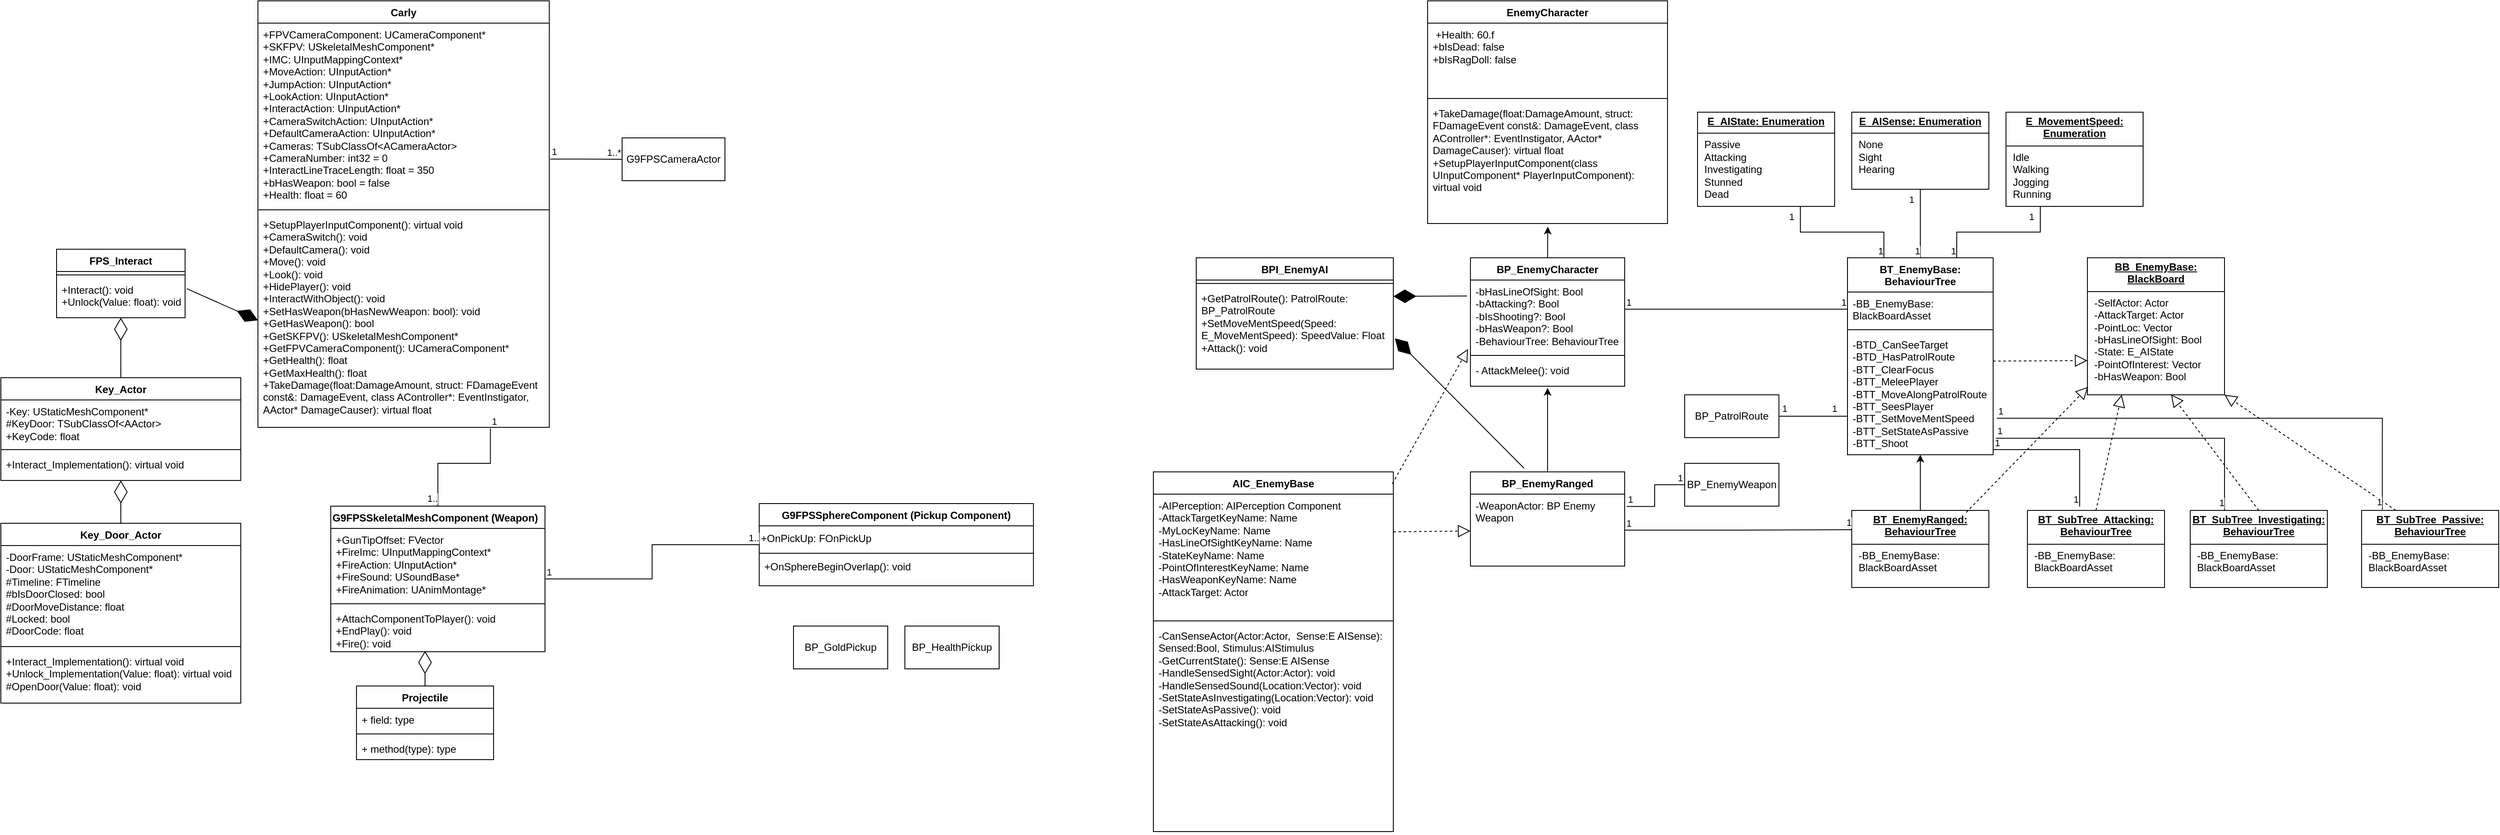 <mxfile version="24.4.4" type="github">
  <diagram id="C5RBs43oDa-KdzZeNtuy" name="Page-1">
    <mxGraphModel dx="1741" dy="958" grid="1" gridSize="10" guides="1" tooltips="1" connect="1" arrows="1" fold="1" page="1" pageScale="1" pageWidth="1920" pageHeight="1200" math="0" shadow="0">
      <root>
        <mxCell id="WIyWlLk6GJQsqaUBKTNV-0" />
        <mxCell id="WIyWlLk6GJQsqaUBKTNV-1" parent="WIyWlLk6GJQsqaUBKTNV-0" />
        <mxCell id="V3dzcObgZ_ysOxRRDQxj-25" value="G9FPSSkeletalMeshComponent (Weapon)" style="swimlane;fontStyle=1;align=left;verticalAlign=top;childLayout=stackLayout;horizontal=1;startSize=26;horizontalStack=0;resizeParent=1;resizeParentMax=0;resizeLast=0;collapsible=1;marginBottom=0;whiteSpace=wrap;html=1;" parent="WIyWlLk6GJQsqaUBKTNV-1" vertex="1">
          <mxGeometry x="480" y="600" width="250" height="170" as="geometry" />
        </mxCell>
        <mxCell id="V3dzcObgZ_ysOxRRDQxj-26" value="+GunTipOffset: FVector&lt;div&gt;+FireImc: UInputMappingContext*&lt;/div&gt;&lt;div&gt;+FireAction: UInputAction*&lt;/div&gt;&lt;div&gt;+FireSound: USoundBase*&lt;/div&gt;&lt;div&gt;+FireAnimation: UAnimMontage*&lt;/div&gt;" style="text;strokeColor=none;fillColor=none;align=left;verticalAlign=top;spacingLeft=4;spacingRight=4;overflow=hidden;rotatable=0;points=[[0,0.5],[1,0.5]];portConstraint=eastwest;whiteSpace=wrap;html=1;" parent="V3dzcObgZ_ysOxRRDQxj-25" vertex="1">
          <mxGeometry y="26" width="250" height="84" as="geometry" />
        </mxCell>
        <mxCell id="V3dzcObgZ_ysOxRRDQxj-27" value="" style="line;strokeWidth=1;fillColor=none;align=left;verticalAlign=middle;spacingTop=-1;spacingLeft=3;spacingRight=3;rotatable=0;labelPosition=right;points=[];portConstraint=eastwest;strokeColor=inherit;" parent="V3dzcObgZ_ysOxRRDQxj-25" vertex="1">
          <mxGeometry y="110" width="250" height="8" as="geometry" />
        </mxCell>
        <mxCell id="V3dzcObgZ_ysOxRRDQxj-28" value="+AttachComponentToPlayer(): void&lt;div&gt;+EndPlay(): void&lt;/div&gt;&lt;div&gt;+Fire(): void&lt;/div&gt;" style="text;strokeColor=none;fillColor=none;align=left;verticalAlign=top;spacingLeft=4;spacingRight=4;overflow=hidden;rotatable=0;points=[[0,0.5],[1,0.5]];portConstraint=eastwest;whiteSpace=wrap;html=1;" parent="V3dzcObgZ_ysOxRRDQxj-25" vertex="1">
          <mxGeometry y="118" width="250" height="52" as="geometry" />
        </mxCell>
        <mxCell id="V3dzcObgZ_ysOxRRDQxj-29" value="G9FPSSphereComponent (Pickup Component)" style="swimlane;fontStyle=1;align=center;verticalAlign=top;childLayout=stackLayout;horizontal=1;startSize=26;horizontalStack=0;resizeParent=1;resizeParentMax=0;resizeLast=0;collapsible=1;marginBottom=0;whiteSpace=wrap;html=1;" parent="WIyWlLk6GJQsqaUBKTNV-1" vertex="1">
          <mxGeometry x="980" y="597" width="320" height="96" as="geometry" />
        </mxCell>
        <mxCell id="V3dzcObgZ_ysOxRRDQxj-34" value="+OnPickUp: FOnPickUp" style="text;html=1;align=left;verticalAlign=middle;resizable=0;points=[];autosize=1;strokeColor=none;fillColor=none;" parent="V3dzcObgZ_ysOxRRDQxj-29" vertex="1">
          <mxGeometry y="26" width="320" height="30" as="geometry" />
        </mxCell>
        <mxCell id="V3dzcObgZ_ysOxRRDQxj-31" value="" style="line;strokeWidth=1;fillColor=none;align=left;verticalAlign=middle;spacingTop=-1;spacingLeft=3;spacingRight=3;rotatable=0;labelPosition=right;points=[];portConstraint=eastwest;strokeColor=inherit;" parent="V3dzcObgZ_ysOxRRDQxj-29" vertex="1">
          <mxGeometry y="56" width="320" height="4" as="geometry" />
        </mxCell>
        <mxCell id="V3dzcObgZ_ysOxRRDQxj-32" value="+OnSphereBeginOverlap(): void" style="text;strokeColor=none;fillColor=none;align=left;verticalAlign=top;spacingLeft=4;spacingRight=4;overflow=hidden;rotatable=0;points=[[0,0.5],[1,0.5]];portConstraint=eastwest;whiteSpace=wrap;html=1;" parent="V3dzcObgZ_ysOxRRDQxj-29" vertex="1">
          <mxGeometry y="60" width="320" height="36" as="geometry" />
        </mxCell>
        <mxCell id="V3dzcObgZ_ysOxRRDQxj-35" value="Key_Actor" style="swimlane;fontStyle=1;align=center;verticalAlign=top;childLayout=stackLayout;horizontal=1;startSize=26;horizontalStack=0;resizeParent=1;resizeParentMax=0;resizeLast=0;collapsible=1;marginBottom=0;whiteSpace=wrap;html=1;" parent="WIyWlLk6GJQsqaUBKTNV-1" vertex="1">
          <mxGeometry x="95" y="450" width="280" height="120" as="geometry" />
        </mxCell>
        <mxCell id="V3dzcObgZ_ysOxRRDQxj-36" value="-Key: UStaticMeshComponent*&lt;div&gt;#KeyDoor: TSubClassOf&amp;lt;AActor&amp;gt;&lt;/div&gt;&lt;div&gt;+KeyCode: float&lt;/div&gt;" style="text;strokeColor=none;fillColor=none;align=left;verticalAlign=top;spacingLeft=4;spacingRight=4;overflow=hidden;rotatable=0;points=[[0,0.5],[1,0.5]];portConstraint=eastwest;whiteSpace=wrap;html=1;" parent="V3dzcObgZ_ysOxRRDQxj-35" vertex="1">
          <mxGeometry y="26" width="280" height="54" as="geometry" />
        </mxCell>
        <mxCell id="V3dzcObgZ_ysOxRRDQxj-37" value="" style="line;strokeWidth=1;fillColor=none;align=left;verticalAlign=middle;spacingTop=-1;spacingLeft=3;spacingRight=3;rotatable=0;labelPosition=right;points=[];portConstraint=eastwest;strokeColor=inherit;" parent="V3dzcObgZ_ysOxRRDQxj-35" vertex="1">
          <mxGeometry y="80" width="280" height="8" as="geometry" />
        </mxCell>
        <mxCell id="V3dzcObgZ_ysOxRRDQxj-38" value="+Interact_Implementation(): virtual void&lt;div&gt;&lt;br&gt;&lt;/div&gt;" style="text;strokeColor=none;fillColor=none;align=left;verticalAlign=top;spacingLeft=4;spacingRight=4;overflow=hidden;rotatable=0;points=[[0,0.5],[1,0.5]];portConstraint=eastwest;whiteSpace=wrap;html=1;" parent="V3dzcObgZ_ysOxRRDQxj-35" vertex="1">
          <mxGeometry y="88" width="280" height="32" as="geometry" />
        </mxCell>
        <mxCell id="V3dzcObgZ_ysOxRRDQxj-39" value="Key_Door_Actor" style="swimlane;fontStyle=1;align=center;verticalAlign=top;childLayout=stackLayout;horizontal=1;startSize=26;horizontalStack=0;resizeParent=1;resizeParentMax=0;resizeLast=0;collapsible=1;marginBottom=0;whiteSpace=wrap;html=1;" parent="WIyWlLk6GJQsqaUBKTNV-1" vertex="1">
          <mxGeometry x="95" y="620" width="280" height="210" as="geometry" />
        </mxCell>
        <mxCell id="V3dzcObgZ_ysOxRRDQxj-40" value="-DoorFrame: UStaticMeshComponent*&lt;div&gt;-Door: UStaticMeshComponent*&lt;/div&gt;&lt;div&gt;#Timeline: FTimeline&lt;/div&gt;&lt;div&gt;#bIsDoorClosed: bool&lt;/div&gt;&lt;div&gt;#DoorMoveDistance: float&lt;/div&gt;&lt;div&gt;#Locked: bool&lt;/div&gt;&lt;div&gt;#DoorCode: float&lt;/div&gt;" style="text;strokeColor=none;fillColor=none;align=left;verticalAlign=top;spacingLeft=4;spacingRight=4;overflow=hidden;rotatable=0;points=[[0,0.5],[1,0.5]];portConstraint=eastwest;whiteSpace=wrap;html=1;" parent="V3dzcObgZ_ysOxRRDQxj-39" vertex="1">
          <mxGeometry y="26" width="280" height="114" as="geometry" />
        </mxCell>
        <mxCell id="V3dzcObgZ_ysOxRRDQxj-41" value="" style="line;strokeWidth=1;fillColor=none;align=left;verticalAlign=middle;spacingTop=-1;spacingLeft=3;spacingRight=3;rotatable=0;labelPosition=right;points=[];portConstraint=eastwest;strokeColor=inherit;" parent="V3dzcObgZ_ysOxRRDQxj-39" vertex="1">
          <mxGeometry y="140" width="280" height="8" as="geometry" />
        </mxCell>
        <mxCell id="V3dzcObgZ_ysOxRRDQxj-42" value="+Interact_Implementation(): virtual void&lt;div&gt;+Unlock_Implementation(Value: float): virtual void&lt;/div&gt;&lt;div&gt;#OpenDoor(Value: float): void&lt;/div&gt;" style="text;strokeColor=none;fillColor=none;align=left;verticalAlign=top;spacingLeft=4;spacingRight=4;overflow=hidden;rotatable=0;points=[[0,0.5],[1,0.5]];portConstraint=eastwest;whiteSpace=wrap;html=1;" parent="V3dzcObgZ_ysOxRRDQxj-39" vertex="1">
          <mxGeometry y="148" width="280" height="62" as="geometry" />
        </mxCell>
        <mxCell id="V3dzcObgZ_ysOxRRDQxj-48" value="FPS_Interact" style="swimlane;fontStyle=1;align=center;verticalAlign=top;childLayout=stackLayout;horizontal=1;startSize=26;horizontalStack=0;resizeParent=1;resizeParentMax=0;resizeLast=0;collapsible=1;marginBottom=0;whiteSpace=wrap;html=1;" parent="WIyWlLk6GJQsqaUBKTNV-1" vertex="1">
          <mxGeometry x="160" y="300" width="150" height="80" as="geometry" />
        </mxCell>
        <mxCell id="V3dzcObgZ_ysOxRRDQxj-50" value="" style="line;strokeWidth=1;fillColor=none;align=left;verticalAlign=middle;spacingTop=-1;spacingLeft=3;spacingRight=3;rotatable=0;labelPosition=right;points=[];portConstraint=eastwest;strokeColor=inherit;" parent="V3dzcObgZ_ysOxRRDQxj-48" vertex="1">
          <mxGeometry y="26" width="150" height="8" as="geometry" />
        </mxCell>
        <mxCell id="V3dzcObgZ_ysOxRRDQxj-51" value="+Interact(): void&lt;div&gt;+Unlock(Value: float): void&lt;/div&gt;" style="text;strokeColor=none;fillColor=none;align=left;verticalAlign=top;spacingLeft=4;spacingRight=4;overflow=hidden;rotatable=0;points=[[0,0.5],[1,0.5]];portConstraint=eastwest;whiteSpace=wrap;html=1;" parent="V3dzcObgZ_ysOxRRDQxj-48" vertex="1">
          <mxGeometry y="34" width="150" height="46" as="geometry" />
        </mxCell>
        <mxCell id="V3dzcObgZ_ysOxRRDQxj-57" value="" style="endArrow=none;html=1;edgeStyle=orthogonalEdgeStyle;rounded=0;entryX=0;entryY=0.5;entryDx=0;entryDy=0;exitX=1.003;exitY=0.742;exitDx=0;exitDy=0;exitPerimeter=0;" parent="WIyWlLk6GJQsqaUBKTNV-1" source="Mb0xdY6yaAmvn7IYqnzi-17" target="Mb0xdY6yaAmvn7IYqnzi-26" edge="1">
          <mxGeometry relative="1" as="geometry">
            <mxPoint x="730" y="203" as="sourcePoint" />
            <mxPoint x="790" y="158" as="targetPoint" />
          </mxGeometry>
        </mxCell>
        <mxCell id="V3dzcObgZ_ysOxRRDQxj-58" value="1" style="edgeLabel;resizable=0;html=1;align=left;verticalAlign=bottom;" parent="V3dzcObgZ_ysOxRRDQxj-57" connectable="0" vertex="1">
          <mxGeometry x="-1" relative="1" as="geometry" />
        </mxCell>
        <mxCell id="V3dzcObgZ_ysOxRRDQxj-59" value="1..*" style="edgeLabel;resizable=0;html=1;align=right;verticalAlign=bottom;" parent="V3dzcObgZ_ysOxRRDQxj-57" connectable="0" vertex="1">
          <mxGeometry x="1" relative="1" as="geometry" />
        </mxCell>
        <mxCell id="V3dzcObgZ_ysOxRRDQxj-60" value="" style="endArrow=none;html=1;edgeStyle=orthogonalEdgeStyle;rounded=0;exitX=0.798;exitY=1.005;exitDx=0;exitDy=0;exitPerimeter=0;entryX=0.5;entryY=0;entryDx=0;entryDy=0;" parent="WIyWlLk6GJQsqaUBKTNV-1" source="Mb0xdY6yaAmvn7IYqnzi-19" target="V3dzcObgZ_ysOxRRDQxj-25" edge="1">
          <mxGeometry relative="1" as="geometry">
            <mxPoint x="880" y="675" as="sourcePoint" />
            <mxPoint x="690" y="560" as="targetPoint" />
            <Array as="points">
              <mxPoint x="666" y="550" />
              <mxPoint x="605" y="550" />
            </Array>
          </mxGeometry>
        </mxCell>
        <mxCell id="V3dzcObgZ_ysOxRRDQxj-61" value="1" style="edgeLabel;resizable=0;html=1;align=left;verticalAlign=bottom;" parent="V3dzcObgZ_ysOxRRDQxj-60" connectable="0" vertex="1">
          <mxGeometry x="-1" relative="1" as="geometry" />
        </mxCell>
        <mxCell id="V3dzcObgZ_ysOxRRDQxj-62" value="1.." style="edgeLabel;resizable=0;html=1;align=right;verticalAlign=bottom;" parent="V3dzcObgZ_ysOxRRDQxj-60" connectable="0" vertex="1">
          <mxGeometry x="1" relative="1" as="geometry" />
        </mxCell>
        <mxCell id="V3dzcObgZ_ysOxRRDQxj-63" value="Projectile" style="swimlane;fontStyle=1;align=center;verticalAlign=top;childLayout=stackLayout;horizontal=1;startSize=26;horizontalStack=0;resizeParent=1;resizeParentMax=0;resizeLast=0;collapsible=1;marginBottom=0;whiteSpace=wrap;html=1;" parent="WIyWlLk6GJQsqaUBKTNV-1" vertex="1">
          <mxGeometry x="510" y="810" width="160" height="86" as="geometry" />
        </mxCell>
        <mxCell id="V3dzcObgZ_ysOxRRDQxj-64" value="+ field: type" style="text;strokeColor=none;fillColor=none;align=left;verticalAlign=top;spacingLeft=4;spacingRight=4;overflow=hidden;rotatable=0;points=[[0,0.5],[1,0.5]];portConstraint=eastwest;whiteSpace=wrap;html=1;" parent="V3dzcObgZ_ysOxRRDQxj-63" vertex="1">
          <mxGeometry y="26" width="160" height="26" as="geometry" />
        </mxCell>
        <mxCell id="V3dzcObgZ_ysOxRRDQxj-65" value="" style="line;strokeWidth=1;fillColor=none;align=left;verticalAlign=middle;spacingTop=-1;spacingLeft=3;spacingRight=3;rotatable=0;labelPosition=right;points=[];portConstraint=eastwest;strokeColor=inherit;" parent="V3dzcObgZ_ysOxRRDQxj-63" vertex="1">
          <mxGeometry y="52" width="160" height="8" as="geometry" />
        </mxCell>
        <mxCell id="V3dzcObgZ_ysOxRRDQxj-66" value="+ method(type): type" style="text;strokeColor=none;fillColor=none;align=left;verticalAlign=top;spacingLeft=4;spacingRight=4;overflow=hidden;rotatable=0;points=[[0,0.5],[1,0.5]];portConstraint=eastwest;whiteSpace=wrap;html=1;" parent="V3dzcObgZ_ysOxRRDQxj-63" vertex="1">
          <mxGeometry y="60" width="160" height="26" as="geometry" />
        </mxCell>
        <mxCell id="V3dzcObgZ_ysOxRRDQxj-67" value="" style="endArrow=diamondThin;endFill=0;endSize=24;html=1;rounded=0;exitX=0.5;exitY=0;exitDx=0;exitDy=0;entryX=0.44;entryY=0.981;entryDx=0;entryDy=0;entryPerimeter=0;" parent="WIyWlLk6GJQsqaUBKTNV-1" source="V3dzcObgZ_ysOxRRDQxj-63" target="V3dzcObgZ_ysOxRRDQxj-28" edge="1">
          <mxGeometry width="160" relative="1" as="geometry">
            <mxPoint x="1055.52" y="470.65" as="sourcePoint" />
            <mxPoint x="1060" y="400" as="targetPoint" />
          </mxGeometry>
        </mxCell>
        <mxCell id="V3dzcObgZ_ysOxRRDQxj-68" value="" style="endArrow=diamondThin;endFill=1;endSize=24;html=1;rounded=0;exitX=1.013;exitY=0.263;exitDx=0;exitDy=0;exitPerimeter=0;entryX=0;entryY=0.5;entryDx=0;entryDy=0;" parent="WIyWlLk6GJQsqaUBKTNV-1" source="V3dzcObgZ_ysOxRRDQxj-51" target="Mb0xdY6yaAmvn7IYqnzi-19" edge="1">
          <mxGeometry width="160" relative="1" as="geometry">
            <mxPoint x="220" y="210" as="sourcePoint" />
            <mxPoint x="359.34" y="120" as="targetPoint" />
          </mxGeometry>
        </mxCell>
        <mxCell id="V3dzcObgZ_ysOxRRDQxj-70" value="" style="endArrow=diamondThin;endFill=0;endSize=24;html=1;rounded=0;" parent="WIyWlLk6GJQsqaUBKTNV-1" source="V3dzcObgZ_ysOxRRDQxj-35" target="V3dzcObgZ_ysOxRRDQxj-51" edge="1">
          <mxGeometry width="160" relative="1" as="geometry">
            <mxPoint x="240" y="380.0" as="sourcePoint" />
            <mxPoint x="241.8" y="283.772" as="targetPoint" />
          </mxGeometry>
        </mxCell>
        <mxCell id="V3dzcObgZ_ysOxRRDQxj-71" value="" style="endArrow=diamondThin;endFill=0;endSize=24;html=1;rounded=0;" parent="WIyWlLk6GJQsqaUBKTNV-1" source="V3dzcObgZ_ysOxRRDQxj-39" target="V3dzcObgZ_ysOxRRDQxj-38" edge="1">
          <mxGeometry width="160" relative="1" as="geometry">
            <mxPoint x="440" y="640" as="sourcePoint" />
            <mxPoint x="600" y="640" as="targetPoint" />
          </mxGeometry>
        </mxCell>
        <mxCell id="V3dzcObgZ_ysOxRRDQxj-74" value="" style="endArrow=none;html=1;edgeStyle=orthogonalEdgeStyle;rounded=0;" parent="WIyWlLk6GJQsqaUBKTNV-1" source="V3dzcObgZ_ysOxRRDQxj-25" target="V3dzcObgZ_ysOxRRDQxj-29" edge="1">
          <mxGeometry relative="1" as="geometry">
            <mxPoint x="1290" y="450" as="sourcePoint" />
            <mxPoint x="1450" y="450" as="targetPoint" />
          </mxGeometry>
        </mxCell>
        <mxCell id="V3dzcObgZ_ysOxRRDQxj-75" value="1" style="edgeLabel;resizable=0;html=1;align=left;verticalAlign=bottom;" parent="V3dzcObgZ_ysOxRRDQxj-74" connectable="0" vertex="1">
          <mxGeometry x="-1" relative="1" as="geometry" />
        </mxCell>
        <mxCell id="V3dzcObgZ_ysOxRRDQxj-76" value="1.." style="edgeLabel;resizable=0;html=1;align=right;verticalAlign=bottom;" parent="V3dzcObgZ_ysOxRRDQxj-74" connectable="0" vertex="1">
          <mxGeometry x="1" relative="1" as="geometry" />
        </mxCell>
        <mxCell id="j9Z98BLUoKqMqIVMoQ1i-0" value="AIC_EnemyBase" style="swimlane;fontStyle=1;align=center;verticalAlign=top;childLayout=stackLayout;horizontal=1;startSize=26;horizontalStack=0;resizeParent=1;resizeParentMax=0;resizeLast=0;collapsible=1;marginBottom=0;whiteSpace=wrap;html=1;" parent="WIyWlLk6GJQsqaUBKTNV-1" vertex="1">
          <mxGeometry x="1440" y="560" width="280" height="420" as="geometry" />
        </mxCell>
        <mxCell id="j9Z98BLUoKqMqIVMoQ1i-1" value="&lt;div&gt;&lt;span style=&quot;background-color: initial;&quot;&gt;-AIPerception: AIPerception Component&lt;/span&gt;&lt;/div&gt;&lt;div&gt;&lt;span style=&quot;background-color: initial;&quot;&gt;-AttackTargetKeyName: Name&lt;/span&gt;&lt;br&gt;&lt;/div&gt;&lt;div&gt;-MyLocKeyName: Name&lt;/div&gt;&lt;div&gt;-HasLineOfSightKeyName: Name&lt;/div&gt;&lt;div&gt;-StateKeyName: Name&lt;/div&gt;&lt;div&gt;-PointOfInterestKeyName: Name&lt;/div&gt;&lt;div&gt;-HasWeaponKeyName: Name&lt;/div&gt;&lt;div&gt;-AttackTarget: Actor&lt;/div&gt;" style="text;strokeColor=none;fillColor=none;align=left;verticalAlign=top;spacingLeft=4;spacingRight=4;overflow=hidden;rotatable=0;points=[[0,0.5],[1,0.5]];portConstraint=eastwest;whiteSpace=wrap;html=1;" parent="j9Z98BLUoKqMqIVMoQ1i-0" vertex="1">
          <mxGeometry y="26" width="280" height="144" as="geometry" />
        </mxCell>
        <mxCell id="j9Z98BLUoKqMqIVMoQ1i-2" value="" style="line;strokeWidth=1;fillColor=none;align=left;verticalAlign=middle;spacingTop=-1;spacingLeft=3;spacingRight=3;rotatable=0;labelPosition=right;points=[];portConstraint=eastwest;strokeColor=inherit;" parent="j9Z98BLUoKqMqIVMoQ1i-0" vertex="1">
          <mxGeometry y="170" width="280" height="8" as="geometry" />
        </mxCell>
        <mxCell id="j9Z98BLUoKqMqIVMoQ1i-3" value="-CanSenseActor(Actor:Actor,&amp;nbsp; Sense:E AISense): Sensed:Bool, Stimulus:AIStimulus&lt;div&gt;&lt;span style=&quot;background-color: initial;&quot;&gt;-GetCurrentState(): Sense:E AISense&lt;/span&gt;&lt;br&gt;&lt;/div&gt;&lt;div&gt;&lt;span style=&quot;background-color: initial;&quot;&gt;-HandleSensedSight(Actor:Actor): void&lt;/span&gt;&lt;br&gt;&lt;/div&gt;&lt;div&gt;&lt;div&gt;-HandleSensedSound(Location:Vector): void&lt;/div&gt;&lt;/div&gt;&lt;div&gt;&lt;span style=&quot;background-color: initial;&quot;&gt;-SetStateAsInvestigating(Location:Vector): void&lt;/span&gt;&lt;/div&gt;&lt;div&gt;-SetStateAsPassive(): void&lt;/div&gt;&lt;div&gt;-SetStateAsAttacking(): void&lt;/div&gt;&lt;div&gt;&lt;br&gt;&lt;/div&gt;&lt;div&gt;&lt;br&gt;&lt;/div&gt;" style="text;strokeColor=none;fillColor=none;align=left;verticalAlign=top;spacingLeft=4;spacingRight=4;overflow=hidden;rotatable=0;points=[[0,0.5],[1,0.5]];portConstraint=eastwest;whiteSpace=wrap;html=1;" parent="j9Z98BLUoKqMqIVMoQ1i-0" vertex="1">
          <mxGeometry y="178" width="280" height="242" as="geometry" />
        </mxCell>
        <mxCell id="j9Z98BLUoKqMqIVMoQ1i-19" value="&lt;p style=&quot;margin:0px;margin-top:4px;text-align:center;text-decoration:underline;&quot;&gt;&lt;b&gt;E_AISense: Enumeration&lt;/b&gt;&lt;/p&gt;&lt;hr size=&quot;1&quot; style=&quot;border-style:solid;&quot;&gt;&lt;p style=&quot;margin:0px;margin-left:8px;&quot;&gt;None&lt;br&gt;Sight&lt;br&gt;Hearing&lt;/p&gt;" style="verticalAlign=top;align=left;overflow=fill;html=1;whiteSpace=wrap;" parent="WIyWlLk6GJQsqaUBKTNV-1" vertex="1">
          <mxGeometry x="2255" y="140" width="160" height="90" as="geometry" />
        </mxCell>
        <mxCell id="j9Z98BLUoKqMqIVMoQ1i-20" value="&lt;p style=&quot;margin:0px;margin-top:4px;text-align:center;text-decoration:underline;&quot;&gt;&lt;b&gt;E_AIState: Enumeration&lt;/b&gt;&lt;/p&gt;&lt;hr size=&quot;1&quot; style=&quot;border-style:solid;&quot;&gt;&lt;p style=&quot;margin:0px;margin-left:8px;&quot;&gt;Passive&lt;br&gt;Attacking&lt;br&gt;Investigating&lt;/p&gt;&lt;p style=&quot;margin:0px;margin-left:8px;&quot;&gt;Stunned&lt;/p&gt;&lt;p style=&quot;margin:0px;margin-left:8px;&quot;&gt;Dead&lt;/p&gt;" style="verticalAlign=top;align=left;overflow=fill;html=1;whiteSpace=wrap;" parent="WIyWlLk6GJQsqaUBKTNV-1" vertex="1">
          <mxGeometry x="2075" y="140" width="160" height="110" as="geometry" />
        </mxCell>
        <mxCell id="j9Z98BLUoKqMqIVMoQ1i-22" value="&lt;p style=&quot;margin:0px;margin-top:4px;text-align:center;text-decoration:underline;&quot;&gt;&lt;b&gt;E_MovementSpeed: Enumeration&lt;/b&gt;&lt;/p&gt;&lt;hr size=&quot;1&quot; style=&quot;border-style:solid;&quot;&gt;&lt;p style=&quot;margin:0px;margin-left:8px;&quot;&gt;Idle&lt;br&gt;Walking&lt;br&gt;Jogging&lt;/p&gt;&lt;p style=&quot;margin:0px;margin-left:8px;&quot;&gt;Running&lt;/p&gt;" style="verticalAlign=top;align=left;overflow=fill;html=1;whiteSpace=wrap;" parent="WIyWlLk6GJQsqaUBKTNV-1" vertex="1">
          <mxGeometry x="2435" y="140" width="160" height="110" as="geometry" />
        </mxCell>
        <mxCell id="j9Z98BLUoKqMqIVMoQ1i-23" value="&lt;p style=&quot;margin:0px;margin-top:4px;text-align:center;text-decoration:underline;&quot;&gt;&lt;b&gt;BB_EnemyBase: BlackBoard&lt;/b&gt;&lt;/p&gt;&lt;hr size=&quot;1&quot; style=&quot;border-style:solid;&quot;&gt;&lt;p style=&quot;margin:0px;margin-left:8px;&quot;&gt;-SelfActor: Actor&lt;br&gt;-AttackTarget: Actor&lt;br&gt;-PointLoc: Vector&lt;/p&gt;&lt;p style=&quot;margin:0px;margin-left:8px;&quot;&gt;-bHasLineOfSight: Bool&lt;/p&gt;&lt;p style=&quot;margin:0px;margin-left:8px;&quot;&gt;-State: E_AIState&lt;/p&gt;&lt;p style=&quot;margin:0px;margin-left:8px;&quot;&gt;-PointOfInterest: Vector&lt;/p&gt;&lt;p style=&quot;margin:0px;margin-left:8px;&quot;&gt;-bHasWeapon: Bool&lt;/p&gt;" style="verticalAlign=top;align=left;overflow=fill;html=1;whiteSpace=wrap;" parent="WIyWlLk6GJQsqaUBKTNV-1" vertex="1">
          <mxGeometry x="2530" y="310" width="160" height="160" as="geometry" />
        </mxCell>
        <mxCell id="j9Z98BLUoKqMqIVMoQ1i-26" value="&lt;p style=&quot;margin:0px;margin-top:4px;text-align:center;text-decoration:underline;&quot;&gt;&lt;b&gt;BT_EnemyRanged: BehaviourTree&lt;/b&gt;&lt;/p&gt;&lt;hr size=&quot;1&quot; style=&quot;border-style:solid;&quot;&gt;&lt;p style=&quot;margin:0px;margin-left:8px;&quot;&gt;-BB_EnemyBase: BlackBoardAsset&lt;/p&gt;" style="verticalAlign=top;align=left;overflow=fill;html=1;whiteSpace=wrap;" parent="WIyWlLk6GJQsqaUBKTNV-1" vertex="1">
          <mxGeometry x="2255" y="605" width="160" height="90" as="geometry" />
        </mxCell>
        <mxCell id="j9Z98BLUoKqMqIVMoQ1i-27" value="&lt;p style=&quot;margin:0px;margin-top:4px;text-align:center;text-decoration:underline;&quot;&gt;&lt;b&gt;BT_SubTree_Attacking: BehaviourTree&lt;/b&gt;&lt;/p&gt;&lt;hr size=&quot;1&quot; style=&quot;border-style:solid;&quot;&gt;&lt;p style=&quot;margin:0px;margin-left:8px;&quot;&gt;-BB_EnemyBase: BlackBoardAsset&lt;/p&gt;" style="verticalAlign=top;align=left;overflow=fill;html=1;whiteSpace=wrap;" parent="WIyWlLk6GJQsqaUBKTNV-1" vertex="1">
          <mxGeometry x="2460" y="605" width="160" height="90" as="geometry" />
        </mxCell>
        <mxCell id="j9Z98BLUoKqMqIVMoQ1i-28" value="&lt;p style=&quot;margin:0px;margin-top:4px;text-align:center;text-decoration:underline;&quot;&gt;&lt;b&gt;BT_SubTree_Investigating: BehaviourTree&lt;/b&gt;&lt;/p&gt;&lt;hr size=&quot;1&quot; style=&quot;border-style:solid;&quot;&gt;&lt;p style=&quot;margin:0px;margin-left:8px;&quot;&gt;-BB_EnemyBase: BlackBoardAsset&lt;/p&gt;" style="verticalAlign=top;align=left;overflow=fill;html=1;whiteSpace=wrap;" parent="WIyWlLk6GJQsqaUBKTNV-1" vertex="1">
          <mxGeometry x="2650" y="605" width="160" height="90" as="geometry" />
        </mxCell>
        <mxCell id="j9Z98BLUoKqMqIVMoQ1i-29" value="&lt;p style=&quot;margin:0px;margin-top:4px;text-align:center;text-decoration:underline;&quot;&gt;&lt;b&gt;BT_SubTree_Passive: BehaviourTree&lt;/b&gt;&lt;/p&gt;&lt;hr size=&quot;1&quot; style=&quot;border-style:solid;&quot;&gt;&lt;p style=&quot;margin:0px;margin-left:8px;&quot;&gt;-BB_EnemyBase: BlackBoardAsset&lt;/p&gt;" style="verticalAlign=top;align=left;overflow=fill;html=1;whiteSpace=wrap;" parent="WIyWlLk6GJQsqaUBKTNV-1" vertex="1">
          <mxGeometry x="2850" y="605" width="160" height="90" as="geometry" />
        </mxCell>
        <mxCell id="j9Z98BLUoKqMqIVMoQ1i-30" value="BP_EnemyCharacter" style="swimlane;fontStyle=1;align=center;verticalAlign=top;childLayout=stackLayout;horizontal=1;startSize=26;horizontalStack=0;resizeParent=1;resizeParentMax=0;resizeLast=0;collapsible=1;marginBottom=0;whiteSpace=wrap;html=1;" parent="WIyWlLk6GJQsqaUBKTNV-1" vertex="1">
          <mxGeometry x="1810" y="310" width="180" height="150" as="geometry" />
        </mxCell>
        <mxCell id="j9Z98BLUoKqMqIVMoQ1i-31" value="-bHasLineOfSight: Bool&lt;div&gt;-bAttacking?: Bool&lt;/div&gt;&lt;div&gt;-bIsShooting?: Bool&lt;/div&gt;&lt;div&gt;-bHasWeapon?: Bool&lt;/div&gt;&lt;div&gt;-BehaviourTree: BehaviourTree&lt;/div&gt;" style="text;strokeColor=none;fillColor=none;align=left;verticalAlign=top;spacingLeft=4;spacingRight=4;overflow=hidden;rotatable=0;points=[[0,0.5],[1,0.5]];portConstraint=eastwest;whiteSpace=wrap;html=1;" parent="j9Z98BLUoKqMqIVMoQ1i-30" vertex="1">
          <mxGeometry y="26" width="180" height="84" as="geometry" />
        </mxCell>
        <mxCell id="j9Z98BLUoKqMqIVMoQ1i-32" value="" style="line;strokeWidth=1;fillColor=none;align=left;verticalAlign=middle;spacingTop=-1;spacingLeft=3;spacingRight=3;rotatable=0;labelPosition=right;points=[];portConstraint=eastwest;strokeColor=inherit;" parent="j9Z98BLUoKqMqIVMoQ1i-30" vertex="1">
          <mxGeometry y="110" width="180" height="8" as="geometry" />
        </mxCell>
        <mxCell id="j9Z98BLUoKqMqIVMoQ1i-33" value="&lt;div&gt;- AttackMelee(): void&lt;/div&gt;" style="text;strokeColor=none;fillColor=none;align=left;verticalAlign=top;spacingLeft=4;spacingRight=4;overflow=hidden;rotatable=0;points=[[0,0.5],[1,0.5]];portConstraint=eastwest;whiteSpace=wrap;html=1;" parent="j9Z98BLUoKqMqIVMoQ1i-30" vertex="1">
          <mxGeometry y="118" width="180" height="32" as="geometry" />
        </mxCell>
        <mxCell id="j9Z98BLUoKqMqIVMoQ1i-34" value="BP_EnemyRanged" style="swimlane;fontStyle=1;align=center;verticalAlign=top;childLayout=stackLayout;horizontal=1;startSize=26;horizontalStack=0;resizeParent=1;resizeParentMax=0;resizeLast=0;collapsible=1;marginBottom=0;whiteSpace=wrap;html=1;" parent="WIyWlLk6GJQsqaUBKTNV-1" vertex="1">
          <mxGeometry x="1810" y="560" width="180" height="110" as="geometry" />
        </mxCell>
        <mxCell id="j9Z98BLUoKqMqIVMoQ1i-35" value="-WeaponActor: BP Enemy Weapon" style="text;strokeColor=none;fillColor=none;align=left;verticalAlign=top;spacingLeft=4;spacingRight=4;overflow=hidden;rotatable=0;points=[[0,0.5],[1,0.5]];portConstraint=eastwest;whiteSpace=wrap;html=1;" parent="j9Z98BLUoKqMqIVMoQ1i-34" vertex="1">
          <mxGeometry y="26" width="180" height="84" as="geometry" />
        </mxCell>
        <mxCell id="Mb0xdY6yaAmvn7IYqnzi-6" value="BP_GoldPickup" style="html=1;whiteSpace=wrap;" vertex="1" parent="WIyWlLk6GJQsqaUBKTNV-1">
          <mxGeometry x="1020" y="740" width="110" height="50" as="geometry" />
        </mxCell>
        <mxCell id="Mb0xdY6yaAmvn7IYqnzi-7" style="edgeStyle=orthogonalEdgeStyle;rounded=0;orthogonalLoop=1;jettySize=auto;html=1;exitX=0.5;exitY=1;exitDx=0;exitDy=0;" edge="1" parent="WIyWlLk6GJQsqaUBKTNV-1" source="Mb0xdY6yaAmvn7IYqnzi-6" target="Mb0xdY6yaAmvn7IYqnzi-6">
          <mxGeometry relative="1" as="geometry" />
        </mxCell>
        <mxCell id="Mb0xdY6yaAmvn7IYqnzi-8" value="BP_HealthPickup" style="html=1;whiteSpace=wrap;" vertex="1" parent="WIyWlLk6GJQsqaUBKTNV-1">
          <mxGeometry x="1150" y="740" width="110" height="50" as="geometry" />
        </mxCell>
        <mxCell id="Mb0xdY6yaAmvn7IYqnzi-11" value="EnemyCharacter" style="swimlane;fontStyle=1;align=center;verticalAlign=top;childLayout=stackLayout;horizontal=1;startSize=26;horizontalStack=0;resizeParent=1;resizeParentMax=0;resizeLast=0;collapsible=1;marginBottom=0;whiteSpace=wrap;html=1;" vertex="1" parent="WIyWlLk6GJQsqaUBKTNV-1">
          <mxGeometry x="1760" y="10" width="280" height="260" as="geometry" />
        </mxCell>
        <mxCell id="Mb0xdY6yaAmvn7IYqnzi-12" value="&lt;div&gt;&amp;nbsp;&lt;span style=&quot;background-color: initial;&quot;&gt;+Health: 60.f&lt;/span&gt;&lt;/div&gt;&lt;div&gt;+bIsDead: false&lt;/div&gt;&lt;div&gt;+bIsRagDoll: false&lt;/div&gt;&lt;div&gt;&lt;br&gt;&lt;/div&gt;" style="text;strokeColor=none;fillColor=none;align=left;verticalAlign=top;spacingLeft=4;spacingRight=4;overflow=hidden;rotatable=0;points=[[0,0.5],[1,0.5]];portConstraint=eastwest;whiteSpace=wrap;html=1;" vertex="1" parent="Mb0xdY6yaAmvn7IYqnzi-11">
          <mxGeometry y="26" width="280" height="84" as="geometry" />
        </mxCell>
        <mxCell id="Mb0xdY6yaAmvn7IYqnzi-13" value="" style="line;strokeWidth=1;fillColor=none;align=left;verticalAlign=middle;spacingTop=-1;spacingLeft=3;spacingRight=3;rotatable=0;labelPosition=right;points=[];portConstraint=eastwest;strokeColor=inherit;" vertex="1" parent="Mb0xdY6yaAmvn7IYqnzi-11">
          <mxGeometry y="110" width="280" height="8" as="geometry" />
        </mxCell>
        <mxCell id="Mb0xdY6yaAmvn7IYqnzi-14" value="&lt;div&gt;+TakeDamage(float:DamageAmount, struct: FDamageEvent const&amp;amp;: DamageEvent, class AController*: EventInstigator, AActor* DamageCauser): virtual float&lt;/div&gt;&lt;div&gt;+SetupPlayerInputComponent(class UInputComponent* PlayerInputComponent): virtual void&lt;/div&gt;" style="text;strokeColor=none;fillColor=none;align=left;verticalAlign=top;spacingLeft=4;spacingRight=4;overflow=hidden;rotatable=0;points=[[0,0.5],[1,0.5]];portConstraint=eastwest;whiteSpace=wrap;html=1;" vertex="1" parent="Mb0xdY6yaAmvn7IYqnzi-11">
          <mxGeometry y="118" width="280" height="142" as="geometry" />
        </mxCell>
        <mxCell id="Mb0xdY6yaAmvn7IYqnzi-16" value="Carly" style="swimlane;fontStyle=1;align=center;verticalAlign=top;childLayout=stackLayout;horizontal=1;startSize=26;horizontalStack=0;resizeParent=1;resizeParentMax=0;resizeLast=0;collapsible=1;marginBottom=0;whiteSpace=wrap;html=1;" vertex="1" parent="WIyWlLk6GJQsqaUBKTNV-1">
          <mxGeometry x="395" y="10" width="340" height="498" as="geometry" />
        </mxCell>
        <mxCell id="Mb0xdY6yaAmvn7IYqnzi-17" value="+FPVCameraComponent: UCameraComponent*&lt;div&gt;+SKFPV: USkeletalMeshComponent*&lt;/div&gt;&lt;div&gt;+IMC: UInputMappingContext*&lt;/div&gt;&lt;div&gt;+MoveAction:&amp;nbsp;&lt;span style=&quot;background-color: initial;&quot;&gt;UInputAction*&lt;/span&gt;&lt;/div&gt;&lt;div&gt;&lt;span style=&quot;background-color: initial;&quot;&gt;+JumpAction:&amp;nbsp;&lt;/span&gt;&lt;span style=&quot;background-color: initial;&quot;&gt;UInputAction*&lt;/span&gt;&lt;/div&gt;&lt;div&gt;&lt;span style=&quot;background-color: initial;&quot;&gt;+LookAction:&amp;nbsp;&lt;/span&gt;&lt;span style=&quot;background-color: initial;&quot;&gt;UInputAction*&lt;/span&gt;&lt;/div&gt;&lt;div&gt;&lt;span style=&quot;background-color: initial;&quot;&gt;+InteractAction:&amp;nbsp;&lt;/span&gt;&lt;span style=&quot;background-color: initial;&quot;&gt;UInputAction*&lt;/span&gt;&lt;/div&gt;&lt;div&gt;&lt;span style=&quot;background-color: initial;&quot;&gt;+CameraSwitchAction:&amp;nbsp;&lt;/span&gt;&lt;span style=&quot;background-color: initial;&quot;&gt;UInputAction*&lt;/span&gt;&lt;/div&gt;&lt;div&gt;&lt;span style=&quot;background-color: initial;&quot;&gt;+DefaultCameraAction:&amp;nbsp;&lt;/span&gt;&lt;span style=&quot;background-color: initial;&quot;&gt;UInputAction*&lt;/span&gt;&lt;/div&gt;&lt;div&gt;+Cameras: TSubClassOf&amp;lt;ACameraActor&amp;gt;&lt;/div&gt;&lt;div&gt;+CameraNumber: int32 = 0&lt;/div&gt;&lt;div&gt;+InteractLineTraceLength: float = 350&lt;/div&gt;&lt;div&gt;+bHasWeapon: bool = false&lt;/div&gt;&lt;div&gt;+Health: float = 60&lt;/div&gt;" style="text;strokeColor=none;fillColor=none;align=left;verticalAlign=top;spacingLeft=4;spacingRight=4;overflow=hidden;rotatable=0;points=[[0,0.5],[1,0.5]];portConstraint=eastwest;whiteSpace=wrap;html=1;" vertex="1" parent="Mb0xdY6yaAmvn7IYqnzi-16">
          <mxGeometry y="26" width="340" height="214" as="geometry" />
        </mxCell>
        <mxCell id="Mb0xdY6yaAmvn7IYqnzi-18" value="" style="line;strokeWidth=1;fillColor=none;align=left;verticalAlign=middle;spacingTop=-1;spacingLeft=3;spacingRight=3;rotatable=0;labelPosition=right;points=[];portConstraint=eastwest;strokeColor=inherit;" vertex="1" parent="Mb0xdY6yaAmvn7IYqnzi-16">
          <mxGeometry y="240" width="340" height="8" as="geometry" />
        </mxCell>
        <mxCell id="Mb0xdY6yaAmvn7IYqnzi-19" value="+SetupPlayerInputComponent(): virtual void&lt;div&gt;+CameraSwitch(): void&lt;/div&gt;&lt;div&gt;+DefaultCamera(): void&lt;/div&gt;&lt;div&gt;+Move(): void&lt;/div&gt;&lt;div&gt;+Look(): void&lt;/div&gt;&lt;div&gt;+HidePlayer(): void&lt;/div&gt;&lt;div&gt;+InteractWithObject(): void&lt;/div&gt;&lt;div&gt;+SetHasWeapon(bHasNewWeapon: bool): void&lt;/div&gt;&lt;div&gt;+GetHasWeapon(): bool&lt;/div&gt;&lt;div&gt;+GetSKFPV(): USkeletalMeshComponent*&lt;/div&gt;&lt;div&gt;+GetFPVCameraComponent(): UCameraComponent*&lt;/div&gt;&lt;div&gt;+GetHealth(): float&lt;/div&gt;&lt;div&gt;+GetMaxHealth(): float&lt;/div&gt;&lt;div&gt;+TakeDamage(float:DamageAmount, struct: FDamageEvent const&amp;amp;: DamageEvent, class AController*: EventInstigator, AActor* DamageCauser): virtual float&lt;/div&gt;" style="text;strokeColor=none;fillColor=none;align=left;verticalAlign=top;spacingLeft=4;spacingRight=4;overflow=hidden;rotatable=0;points=[[0,0.5],[1,0.5]];portConstraint=eastwest;whiteSpace=wrap;html=1;" vertex="1" parent="Mb0xdY6yaAmvn7IYqnzi-16">
          <mxGeometry y="248" width="340" height="250" as="geometry" />
        </mxCell>
        <mxCell id="Mb0xdY6yaAmvn7IYqnzi-22" value="BPI_EnemyAI" style="swimlane;fontStyle=1;align=center;verticalAlign=top;childLayout=stackLayout;horizontal=1;startSize=26;horizontalStack=0;resizeParent=1;resizeParentMax=0;resizeLast=0;collapsible=1;marginBottom=0;whiteSpace=wrap;html=1;" vertex="1" parent="WIyWlLk6GJQsqaUBKTNV-1">
          <mxGeometry x="1490" y="310" width="230" height="130" as="geometry" />
        </mxCell>
        <mxCell id="Mb0xdY6yaAmvn7IYqnzi-23" value="" style="line;strokeWidth=1;fillColor=none;align=left;verticalAlign=middle;spacingTop=-1;spacingLeft=3;spacingRight=3;rotatable=0;labelPosition=right;points=[];portConstraint=eastwest;strokeColor=inherit;" vertex="1" parent="Mb0xdY6yaAmvn7IYqnzi-22">
          <mxGeometry y="26" width="230" height="8" as="geometry" />
        </mxCell>
        <mxCell id="Mb0xdY6yaAmvn7IYqnzi-24" value="+GetPatrolRoute(): PatrolRoute: BP_PatrolRoute&lt;div&gt;+SetMoveMentSpeed(Speed: E_MoveMentSpeed): SpeedValue: Float&lt;/div&gt;&lt;div&gt;+Attack(): void&lt;/div&gt;" style="text;strokeColor=none;fillColor=none;align=left;verticalAlign=top;spacingLeft=4;spacingRight=4;overflow=hidden;rotatable=0;points=[[0,0.5],[1,0.5]];portConstraint=eastwest;whiteSpace=wrap;html=1;" vertex="1" parent="Mb0xdY6yaAmvn7IYqnzi-22">
          <mxGeometry y="34" width="230" height="96" as="geometry" />
        </mxCell>
        <mxCell id="Mb0xdY6yaAmvn7IYqnzi-25" value="BP_PatrolRoute" style="html=1;whiteSpace=wrap;" vertex="1" parent="WIyWlLk6GJQsqaUBKTNV-1">
          <mxGeometry x="2060" y="470" width="110" height="50" as="geometry" />
        </mxCell>
        <mxCell id="Mb0xdY6yaAmvn7IYqnzi-26" value="G9FPSCameraActor" style="html=1;whiteSpace=wrap;" vertex="1" parent="WIyWlLk6GJQsqaUBKTNV-1">
          <mxGeometry x="820" y="170" width="120" height="50" as="geometry" />
        </mxCell>
        <mxCell id="Mb0xdY6yaAmvn7IYqnzi-27" value="BT_EnemyBase: BehaviourTree" style="swimlane;fontStyle=1;align=center;verticalAlign=top;childLayout=stackLayout;horizontal=1;startSize=40;horizontalStack=0;resizeParent=1;resizeParentMax=0;resizeLast=0;collapsible=1;marginBottom=0;whiteSpace=wrap;html=1;" vertex="1" parent="WIyWlLk6GJQsqaUBKTNV-1">
          <mxGeometry x="2250" y="310" width="170" height="230" as="geometry" />
        </mxCell>
        <mxCell id="Mb0xdY6yaAmvn7IYqnzi-28" value="-BB_EnemyBase: BlackBoardAsset" style="text;strokeColor=none;fillColor=none;align=left;verticalAlign=top;spacingLeft=4;spacingRight=4;overflow=hidden;rotatable=0;points=[[0,0.5],[1,0.5]];portConstraint=eastwest;whiteSpace=wrap;html=1;" vertex="1" parent="Mb0xdY6yaAmvn7IYqnzi-27">
          <mxGeometry y="40" width="170" height="40" as="geometry" />
        </mxCell>
        <mxCell id="Mb0xdY6yaAmvn7IYqnzi-29" value="" style="line;strokeWidth=1;fillColor=none;align=left;verticalAlign=middle;spacingTop=-1;spacingLeft=3;spacingRight=3;rotatable=0;labelPosition=right;points=[];portConstraint=eastwest;strokeColor=inherit;" vertex="1" parent="Mb0xdY6yaAmvn7IYqnzi-27">
          <mxGeometry y="80" width="170" height="8" as="geometry" />
        </mxCell>
        <mxCell id="Mb0xdY6yaAmvn7IYqnzi-30" value="&lt;div&gt;-BTD_CanSeeTarget&lt;/div&gt;&lt;div&gt;-BTD_HasPatrolRoute&lt;/div&gt;&lt;div&gt;-BTT_ClearFocus&lt;/div&gt;&lt;div&gt;-BTT_MeleePlayer&lt;/div&gt;&lt;div&gt;-BTT_MoveAlongPatrolRoute&lt;/div&gt;&lt;div&gt;-BTT_SeesPlayer&lt;/div&gt;&lt;div&gt;-BTT_SetMoveMentSpeed&lt;/div&gt;&lt;div&gt;-BTT_SetStateAsPassive&lt;/div&gt;&lt;div&gt;-BTT_Shoot&lt;/div&gt;" style="text;strokeColor=none;fillColor=none;align=left;verticalAlign=top;spacingLeft=4;spacingRight=4;overflow=hidden;rotatable=0;points=[[0,0.5],[1,0.5]];portConstraint=eastwest;whiteSpace=wrap;html=1;" vertex="1" parent="Mb0xdY6yaAmvn7IYqnzi-27">
          <mxGeometry y="88" width="170" height="142" as="geometry" />
        </mxCell>
        <mxCell id="Mb0xdY6yaAmvn7IYqnzi-35" value="" style="endArrow=classic;html=1;rounded=0;entryX=0.5;entryY=1.063;entryDx=0;entryDy=0;exitX=0.5;exitY=0;exitDx=0;exitDy=0;entryPerimeter=0;" edge="1" parent="WIyWlLk6GJQsqaUBKTNV-1" source="j9Z98BLUoKqMqIVMoQ1i-34" target="j9Z98BLUoKqMqIVMoQ1i-33">
          <mxGeometry width="50" height="50" relative="1" as="geometry">
            <mxPoint x="2360" y="430" as="sourcePoint" />
            <mxPoint x="2410" y="380" as="targetPoint" />
          </mxGeometry>
        </mxCell>
        <mxCell id="Mb0xdY6yaAmvn7IYqnzi-36" value="" style="endArrow=diamondThin;endFill=1;endSize=24;html=1;rounded=0;exitX=-0.022;exitY=0.221;exitDx=0;exitDy=0;exitPerimeter=0;" edge="1" parent="WIyWlLk6GJQsqaUBKTNV-1" source="j9Z98BLUoKqMqIVMoQ1i-31">
          <mxGeometry width="160" relative="1" as="geometry">
            <mxPoint x="2330" y="230" as="sourcePoint" />
            <mxPoint x="1720" y="355" as="targetPoint" />
          </mxGeometry>
        </mxCell>
        <mxCell id="Mb0xdY6yaAmvn7IYqnzi-37" value="" style="endArrow=diamondThin;endFill=1;endSize=24;html=1;rounded=0;entryX=1.008;entryY=0.625;entryDx=0;entryDy=0;entryPerimeter=0;exitX=0.347;exitY=-0.04;exitDx=0;exitDy=0;exitPerimeter=0;" edge="1" parent="WIyWlLk6GJQsqaUBKTNV-1" source="j9Z98BLUoKqMqIVMoQ1i-34" target="Mb0xdY6yaAmvn7IYqnzi-24">
          <mxGeometry width="160" relative="1" as="geometry">
            <mxPoint x="2700" y="250" as="sourcePoint" />
            <mxPoint x="2860" y="250" as="targetPoint" />
          </mxGeometry>
        </mxCell>
        <mxCell id="Mb0xdY6yaAmvn7IYqnzi-38" value="" style="endArrow=classic;html=1;rounded=0;entryX=0.501;entryY=1.026;entryDx=0;entryDy=0;entryPerimeter=0;exitX=0.5;exitY=0;exitDx=0;exitDy=0;" edge="1" parent="WIyWlLk6GJQsqaUBKTNV-1" source="j9Z98BLUoKqMqIVMoQ1i-30" target="Mb0xdY6yaAmvn7IYqnzi-14">
          <mxGeometry width="50" height="50" relative="1" as="geometry">
            <mxPoint x="2170" y="430" as="sourcePoint" />
            <mxPoint x="2220" y="200" as="targetPoint" />
          </mxGeometry>
        </mxCell>
        <mxCell id="Mb0xdY6yaAmvn7IYqnzi-41" value="" style="endArrow=block;dashed=1;endFill=0;endSize=12;html=1;rounded=0;entryX=-0.016;entryY=0.96;entryDx=0;entryDy=0;entryPerimeter=0;exitX=0.996;exitY=0.033;exitDx=0;exitDy=0;exitPerimeter=0;" edge="1" parent="WIyWlLk6GJQsqaUBKTNV-1" source="j9Z98BLUoKqMqIVMoQ1i-0" target="j9Z98BLUoKqMqIVMoQ1i-31">
          <mxGeometry width="160" relative="1" as="geometry">
            <mxPoint x="2040" y="560" as="sourcePoint" />
            <mxPoint x="2200" y="560" as="targetPoint" />
          </mxGeometry>
        </mxCell>
        <mxCell id="Mb0xdY6yaAmvn7IYqnzi-42" value="" style="endArrow=block;dashed=1;endFill=0;endSize=12;html=1;rounded=0;" edge="1" parent="WIyWlLk6GJQsqaUBKTNV-1" target="j9Z98BLUoKqMqIVMoQ1i-35">
          <mxGeometry width="160" relative="1" as="geometry">
            <mxPoint x="1720" y="630" as="sourcePoint" />
            <mxPoint x="2790" y="470" as="targetPoint" />
          </mxGeometry>
        </mxCell>
        <mxCell id="Mb0xdY6yaAmvn7IYqnzi-43" value="BP_EnemyWeapon" style="html=1;whiteSpace=wrap;" vertex="1" parent="WIyWlLk6GJQsqaUBKTNV-1">
          <mxGeometry x="2060" y="550" width="110" height="50" as="geometry" />
        </mxCell>
        <mxCell id="Mb0xdY6yaAmvn7IYqnzi-51" value="" style="endArrow=classic;html=1;rounded=0;entryX=0.5;entryY=1;entryDx=0;entryDy=0;entryPerimeter=0;exitX=0.5;exitY=0;exitDx=0;exitDy=0;" edge="1" parent="WIyWlLk6GJQsqaUBKTNV-1" source="j9Z98BLUoKqMqIVMoQ1i-26" target="Mb0xdY6yaAmvn7IYqnzi-30">
          <mxGeometry width="50" height="50" relative="1" as="geometry">
            <mxPoint x="2420" y="715" as="sourcePoint" />
            <mxPoint x="2470" y="665" as="targetPoint" />
          </mxGeometry>
        </mxCell>
        <mxCell id="Mb0xdY6yaAmvn7IYqnzi-58" value="" style="endArrow=block;dashed=1;endFill=0;endSize=12;html=1;rounded=0;entryX=0;entryY=0.75;entryDx=0;entryDy=0;exitX=0.999;exitY=0.23;exitDx=0;exitDy=0;exitPerimeter=0;" edge="1" parent="WIyWlLk6GJQsqaUBKTNV-1" source="Mb0xdY6yaAmvn7IYqnzi-30" target="j9Z98BLUoKqMqIVMoQ1i-23">
          <mxGeometry width="160" relative="1" as="geometry">
            <mxPoint x="2520" y="555" as="sourcePoint" />
            <mxPoint x="2680" y="555" as="targetPoint" />
          </mxGeometry>
        </mxCell>
        <mxCell id="Mb0xdY6yaAmvn7IYqnzi-59" value="" style="endArrow=block;dashed=1;endFill=0;endSize=12;html=1;rounded=0;exitX=0.835;exitY=0.026;exitDx=0;exitDy=0;exitPerimeter=0;entryX=0.006;entryY=0.942;entryDx=0;entryDy=0;entryPerimeter=0;" edge="1" parent="WIyWlLk6GJQsqaUBKTNV-1" source="j9Z98BLUoKqMqIVMoQ1i-26" target="j9Z98BLUoKqMqIVMoQ1i-23">
          <mxGeometry width="160" relative="1" as="geometry">
            <mxPoint x="2360" y="785" as="sourcePoint" />
            <mxPoint x="2520" y="785" as="targetPoint" />
          </mxGeometry>
        </mxCell>
        <mxCell id="Mb0xdY6yaAmvn7IYqnzi-60" value="" style="endArrow=block;dashed=1;endFill=0;endSize=12;html=1;rounded=0;exitX=0.5;exitY=0;exitDx=0;exitDy=0;entryX=0.25;entryY=1;entryDx=0;entryDy=0;" edge="1" parent="WIyWlLk6GJQsqaUBKTNV-1" source="j9Z98BLUoKqMqIVMoQ1i-27" target="j9Z98BLUoKqMqIVMoQ1i-23">
          <mxGeometry width="160" relative="1" as="geometry">
            <mxPoint x="2440" y="805" as="sourcePoint" />
            <mxPoint x="2600" y="805" as="targetPoint" />
          </mxGeometry>
        </mxCell>
        <mxCell id="Mb0xdY6yaAmvn7IYqnzi-61" value="" style="endArrow=block;dashed=1;endFill=0;endSize=12;html=1;rounded=0;exitX=0.25;exitY=0;exitDx=0;exitDy=0;entryX=1;entryY=1;entryDx=0;entryDy=0;" edge="1" parent="WIyWlLk6GJQsqaUBKTNV-1" source="j9Z98BLUoKqMqIVMoQ1i-29" target="j9Z98BLUoKqMqIVMoQ1i-23">
          <mxGeometry width="160" relative="1" as="geometry">
            <mxPoint x="2500" y="885" as="sourcePoint" />
            <mxPoint x="2660" y="885" as="targetPoint" />
          </mxGeometry>
        </mxCell>
        <mxCell id="Mb0xdY6yaAmvn7IYqnzi-62" value="" style="endArrow=block;dashed=1;endFill=0;endSize=12;html=1;rounded=0;exitX=0.5;exitY=0;exitDx=0;exitDy=0;entryX=0.61;entryY=0.997;entryDx=0;entryDy=0;entryPerimeter=0;" edge="1" parent="WIyWlLk6GJQsqaUBKTNV-1" source="j9Z98BLUoKqMqIVMoQ1i-28" target="j9Z98BLUoKqMqIVMoQ1i-23">
          <mxGeometry width="160" relative="1" as="geometry">
            <mxPoint x="2690" y="775" as="sourcePoint" />
            <mxPoint x="2850" y="775" as="targetPoint" />
          </mxGeometry>
        </mxCell>
        <mxCell id="Mb0xdY6yaAmvn7IYqnzi-63" value="" style="endArrow=none;html=1;edgeStyle=orthogonalEdgeStyle;rounded=0;exitX=0.999;exitY=0.958;exitDx=0;exitDy=0;entryX=0.381;entryY=-0.048;entryDx=0;entryDy=0;exitPerimeter=0;entryPerimeter=0;" edge="1" parent="WIyWlLk6GJQsqaUBKTNV-1" source="Mb0xdY6yaAmvn7IYqnzi-30" target="j9Z98BLUoKqMqIVMoQ1i-27">
          <mxGeometry relative="1" as="geometry">
            <mxPoint x="2440" y="536" as="sourcePoint" />
            <mxPoint x="2543" y="540" as="targetPoint" />
          </mxGeometry>
        </mxCell>
        <mxCell id="Mb0xdY6yaAmvn7IYqnzi-64" value="1" style="edgeLabel;resizable=0;html=1;align=left;verticalAlign=bottom;" connectable="0" vertex="1" parent="Mb0xdY6yaAmvn7IYqnzi-63">
          <mxGeometry x="-1" relative="1" as="geometry" />
        </mxCell>
        <mxCell id="Mb0xdY6yaAmvn7IYqnzi-65" value="1" style="edgeLabel;resizable=0;html=1;align=right;verticalAlign=bottom;" connectable="0" vertex="1" parent="Mb0xdY6yaAmvn7IYqnzi-63">
          <mxGeometry x="1" relative="1" as="geometry" />
        </mxCell>
        <mxCell id="Mb0xdY6yaAmvn7IYqnzi-66" value="" style="endArrow=none;html=1;edgeStyle=orthogonalEdgeStyle;rounded=0;exitX=1.018;exitY=0.864;exitDx=0;exitDy=0;entryX=0.25;entryY=0;entryDx=0;entryDy=0;exitPerimeter=0;" edge="1" parent="WIyWlLk6GJQsqaUBKTNV-1" source="Mb0xdY6yaAmvn7IYqnzi-30" target="j9Z98BLUoKqMqIVMoQ1i-28">
          <mxGeometry relative="1" as="geometry">
            <mxPoint x="2508" y="505" as="sourcePoint" />
            <mxPoint x="2609" y="572" as="targetPoint" />
          </mxGeometry>
        </mxCell>
        <mxCell id="Mb0xdY6yaAmvn7IYqnzi-67" value="1" style="edgeLabel;resizable=0;html=1;align=left;verticalAlign=bottom;" connectable="0" vertex="1" parent="Mb0xdY6yaAmvn7IYqnzi-66">
          <mxGeometry x="-1" relative="1" as="geometry" />
        </mxCell>
        <mxCell id="Mb0xdY6yaAmvn7IYqnzi-68" value="1" style="edgeLabel;resizable=0;html=1;align=right;verticalAlign=bottom;" connectable="0" vertex="1" parent="Mb0xdY6yaAmvn7IYqnzi-66">
          <mxGeometry x="1" relative="1" as="geometry" />
        </mxCell>
        <mxCell id="Mb0xdY6yaAmvn7IYqnzi-69" value="" style="endArrow=none;html=1;edgeStyle=orthogonalEdgeStyle;rounded=0;exitX=1.025;exitY=0.7;exitDx=0;exitDy=0;entryX=0.151;entryY=-0.011;entryDx=0;entryDy=0;exitPerimeter=0;entryPerimeter=0;" edge="1" parent="WIyWlLk6GJQsqaUBKTNV-1" source="Mb0xdY6yaAmvn7IYqnzi-30" target="j9Z98BLUoKqMqIVMoQ1i-29">
          <mxGeometry relative="1" as="geometry">
            <mxPoint x="2610" y="505" as="sourcePoint" />
            <mxPoint x="2877" y="589" as="targetPoint" />
          </mxGeometry>
        </mxCell>
        <mxCell id="Mb0xdY6yaAmvn7IYqnzi-70" value="1" style="edgeLabel;resizable=0;html=1;align=left;verticalAlign=bottom;" connectable="0" vertex="1" parent="Mb0xdY6yaAmvn7IYqnzi-69">
          <mxGeometry x="-1" relative="1" as="geometry" />
        </mxCell>
        <mxCell id="Mb0xdY6yaAmvn7IYqnzi-71" value="1" style="edgeLabel;resizable=0;html=1;align=right;verticalAlign=bottom;" connectable="0" vertex="1" parent="Mb0xdY6yaAmvn7IYqnzi-69">
          <mxGeometry x="1" relative="1" as="geometry" />
        </mxCell>
        <mxCell id="Mb0xdY6yaAmvn7IYqnzi-72" value="" style="endArrow=none;html=1;edgeStyle=orthogonalEdgeStyle;rounded=0;exitX=0.75;exitY=1;exitDx=0;exitDy=0;entryX=0.25;entryY=0;entryDx=0;entryDy=0;" edge="1" parent="WIyWlLk6GJQsqaUBKTNV-1" source="j9Z98BLUoKqMqIVMoQ1i-20" target="Mb0xdY6yaAmvn7IYqnzi-27">
          <mxGeometry relative="1" as="geometry">
            <mxPoint x="2104.22" y="280" as="sourcePoint" />
            <mxPoint x="2205.22" y="347" as="targetPoint" />
          </mxGeometry>
        </mxCell>
        <mxCell id="Mb0xdY6yaAmvn7IYqnzi-73" value="1" style="edgeLabel;resizable=0;html=1;align=left;verticalAlign=bottom;" connectable="0" vertex="1" parent="Mb0xdY6yaAmvn7IYqnzi-72">
          <mxGeometry x="-1" relative="1" as="geometry">
            <mxPoint x="-15" y="20" as="offset" />
          </mxGeometry>
        </mxCell>
        <mxCell id="Mb0xdY6yaAmvn7IYqnzi-74" value="1" style="edgeLabel;resizable=0;html=1;align=right;verticalAlign=bottom;" connectable="0" vertex="1" parent="Mb0xdY6yaAmvn7IYqnzi-72">
          <mxGeometry x="1" relative="1" as="geometry" />
        </mxCell>
        <mxCell id="Mb0xdY6yaAmvn7IYqnzi-75" value="" style="endArrow=none;html=1;edgeStyle=orthogonalEdgeStyle;rounded=0;exitX=0.5;exitY=1;exitDx=0;exitDy=0;entryX=0.5;entryY=0;entryDx=0;entryDy=0;" edge="1" parent="WIyWlLk6GJQsqaUBKTNV-1" source="j9Z98BLUoKqMqIVMoQ1i-19" target="Mb0xdY6yaAmvn7IYqnzi-27">
          <mxGeometry relative="1" as="geometry">
            <mxPoint x="2370" y="270" as="sourcePoint" />
            <mxPoint x="2471" y="337" as="targetPoint" />
          </mxGeometry>
        </mxCell>
        <mxCell id="Mb0xdY6yaAmvn7IYqnzi-76" value="1" style="edgeLabel;resizable=0;html=1;align=left;verticalAlign=bottom;" connectable="0" vertex="1" parent="Mb0xdY6yaAmvn7IYqnzi-75">
          <mxGeometry x="-1" relative="1" as="geometry">
            <mxPoint x="-15" y="20" as="offset" />
          </mxGeometry>
        </mxCell>
        <mxCell id="Mb0xdY6yaAmvn7IYqnzi-77" value="1" style="edgeLabel;resizable=0;html=1;align=right;verticalAlign=bottom;" connectable="0" vertex="1" parent="Mb0xdY6yaAmvn7IYqnzi-75">
          <mxGeometry x="1" relative="1" as="geometry" />
        </mxCell>
        <mxCell id="Mb0xdY6yaAmvn7IYqnzi-78" value="" style="endArrow=none;html=1;edgeStyle=orthogonalEdgeStyle;rounded=0;exitX=0.25;exitY=1;exitDx=0;exitDy=0;entryX=0.75;entryY=0;entryDx=0;entryDy=0;" edge="1" parent="WIyWlLk6GJQsqaUBKTNV-1" source="j9Z98BLUoKqMqIVMoQ1i-22" target="Mb0xdY6yaAmvn7IYqnzi-27">
          <mxGeometry relative="1" as="geometry">
            <mxPoint x="2345" y="240" as="sourcePoint" />
            <mxPoint x="2345" y="320" as="targetPoint" />
          </mxGeometry>
        </mxCell>
        <mxCell id="Mb0xdY6yaAmvn7IYqnzi-79" value="1" style="edgeLabel;resizable=0;html=1;align=left;verticalAlign=bottom;" connectable="0" vertex="1" parent="Mb0xdY6yaAmvn7IYqnzi-78">
          <mxGeometry x="-1" relative="1" as="geometry">
            <mxPoint x="-15" y="20" as="offset" />
          </mxGeometry>
        </mxCell>
        <mxCell id="Mb0xdY6yaAmvn7IYqnzi-80" value="1" style="edgeLabel;resizable=0;html=1;align=right;verticalAlign=bottom;" connectable="0" vertex="1" parent="Mb0xdY6yaAmvn7IYqnzi-78">
          <mxGeometry x="1" relative="1" as="geometry" />
        </mxCell>
        <mxCell id="Mb0xdY6yaAmvn7IYqnzi-81" value="" style="endArrow=none;html=1;edgeStyle=orthogonalEdgeStyle;rounded=0;exitX=1;exitY=0.405;exitDx=0;exitDy=0;entryX=0;entryY=0.5;entryDx=0;entryDy=0;exitPerimeter=0;" edge="1" parent="WIyWlLk6GJQsqaUBKTNV-1" source="j9Z98BLUoKqMqIVMoQ1i-31" target="Mb0xdY6yaAmvn7IYqnzi-28">
          <mxGeometry relative="1" as="geometry">
            <mxPoint x="2050" y="370" as="sourcePoint" />
            <mxPoint x="2148" y="430" as="targetPoint" />
          </mxGeometry>
        </mxCell>
        <mxCell id="Mb0xdY6yaAmvn7IYqnzi-82" value="1" style="edgeLabel;resizable=0;html=1;align=left;verticalAlign=bottom;" connectable="0" vertex="1" parent="Mb0xdY6yaAmvn7IYqnzi-81">
          <mxGeometry x="-1" relative="1" as="geometry" />
        </mxCell>
        <mxCell id="Mb0xdY6yaAmvn7IYqnzi-83" value="1" style="edgeLabel;resizable=0;html=1;align=right;verticalAlign=bottom;" connectable="0" vertex="1" parent="Mb0xdY6yaAmvn7IYqnzi-81">
          <mxGeometry x="1" relative="1" as="geometry" />
        </mxCell>
        <mxCell id="Mb0xdY6yaAmvn7IYqnzi-84" value="" style="endArrow=none;html=1;edgeStyle=orthogonalEdgeStyle;rounded=0;exitX=1;exitY=0.5;exitDx=0;exitDy=0;entryX=0;entryY=0.25;entryDx=0;entryDy=0;" edge="1" parent="WIyWlLk6GJQsqaUBKTNV-1" source="j9Z98BLUoKqMqIVMoQ1i-35" target="j9Z98BLUoKqMqIVMoQ1i-26">
          <mxGeometry relative="1" as="geometry">
            <mxPoint x="1995" y="649.64" as="sourcePoint" />
            <mxPoint x="2255" y="649.64" as="targetPoint" />
          </mxGeometry>
        </mxCell>
        <mxCell id="Mb0xdY6yaAmvn7IYqnzi-85" value="1" style="edgeLabel;resizable=0;html=1;align=left;verticalAlign=bottom;" connectable="0" vertex="1" parent="Mb0xdY6yaAmvn7IYqnzi-84">
          <mxGeometry x="-1" relative="1" as="geometry" />
        </mxCell>
        <mxCell id="Mb0xdY6yaAmvn7IYqnzi-86" value="1" style="edgeLabel;resizable=0;html=1;align=right;verticalAlign=bottom;" connectable="0" vertex="1" parent="Mb0xdY6yaAmvn7IYqnzi-84">
          <mxGeometry x="1" relative="1" as="geometry" />
        </mxCell>
        <mxCell id="Mb0xdY6yaAmvn7IYqnzi-87" value="" style="endArrow=none;html=1;edgeStyle=orthogonalEdgeStyle;rounded=0;exitX=0;exitY=0.5;exitDx=0;exitDy=0;entryX=1.013;entryY=0.171;entryDx=0;entryDy=0;entryPerimeter=0;" edge="1" parent="WIyWlLk6GJQsqaUBKTNV-1" source="Mb0xdY6yaAmvn7IYqnzi-43" target="j9Z98BLUoKqMqIVMoQ1i-35">
          <mxGeometry relative="1" as="geometry">
            <mxPoint x="2020" y="490" as="sourcePoint" />
            <mxPoint x="2020" y="570" as="targetPoint" />
          </mxGeometry>
        </mxCell>
        <mxCell id="Mb0xdY6yaAmvn7IYqnzi-88" value="1" style="edgeLabel;resizable=0;html=1;align=left;verticalAlign=bottom;" connectable="0" vertex="1" parent="Mb0xdY6yaAmvn7IYqnzi-87">
          <mxGeometry x="-1" relative="1" as="geometry">
            <mxPoint x="-10" as="offset" />
          </mxGeometry>
        </mxCell>
        <mxCell id="Mb0xdY6yaAmvn7IYqnzi-89" value="1" style="edgeLabel;resizable=0;html=1;align=right;verticalAlign=bottom;" connectable="0" vertex="1" parent="Mb0xdY6yaAmvn7IYqnzi-87">
          <mxGeometry x="1" relative="1" as="geometry">
            <mxPoint x="8" as="offset" />
          </mxGeometry>
        </mxCell>
        <mxCell id="Mb0xdY6yaAmvn7IYqnzi-90" value="" style="endArrow=none;html=1;edgeStyle=orthogonalEdgeStyle;rounded=0;exitX=0;exitY=0.683;exitDx=0;exitDy=0;entryX=1;entryY=0.5;entryDx=0;entryDy=0;exitPerimeter=0;" edge="1" parent="WIyWlLk6GJQsqaUBKTNV-1" source="Mb0xdY6yaAmvn7IYqnzi-30" target="Mb0xdY6yaAmvn7IYqnzi-25">
          <mxGeometry relative="1" as="geometry">
            <mxPoint x="2235" y="418" as="sourcePoint" />
            <mxPoint x="2167" y="443" as="targetPoint" />
          </mxGeometry>
        </mxCell>
        <mxCell id="Mb0xdY6yaAmvn7IYqnzi-91" value="1" style="edgeLabel;resizable=0;html=1;align=left;verticalAlign=bottom;" connectable="0" vertex="1" parent="Mb0xdY6yaAmvn7IYqnzi-90">
          <mxGeometry x="-1" relative="1" as="geometry">
            <mxPoint x="-20" as="offset" />
          </mxGeometry>
        </mxCell>
        <mxCell id="Mb0xdY6yaAmvn7IYqnzi-92" value="1" style="edgeLabel;resizable=0;html=1;align=right;verticalAlign=bottom;" connectable="0" vertex="1" parent="Mb0xdY6yaAmvn7IYqnzi-90">
          <mxGeometry x="1" relative="1" as="geometry">
            <mxPoint x="10" as="offset" />
          </mxGeometry>
        </mxCell>
      </root>
    </mxGraphModel>
  </diagram>
</mxfile>
